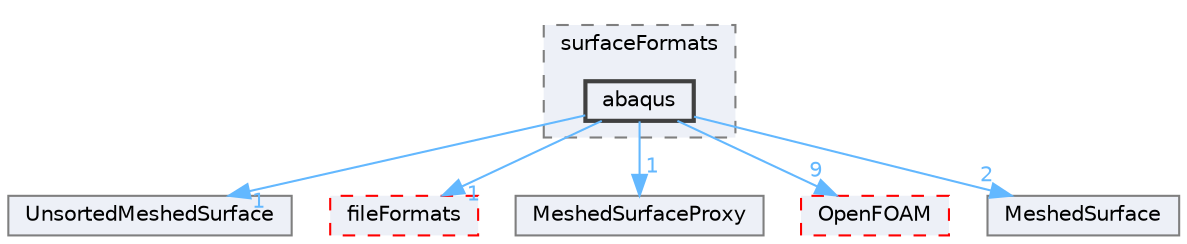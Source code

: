 digraph "src/surfMesh/surfaceFormats/abaqus"
{
 // LATEX_PDF_SIZE
  bgcolor="transparent";
  edge [fontname=Helvetica,fontsize=10,labelfontname=Helvetica,labelfontsize=10];
  node [fontname=Helvetica,fontsize=10,shape=box,height=0.2,width=0.4];
  compound=true
  subgraph clusterdir_3ad8f5f9808d8196d04eb1769c1a10a8 {
    graph [ bgcolor="#edf0f7", pencolor="grey50", label="surfaceFormats", fontname=Helvetica,fontsize=10 style="filled,dashed", URL="dir_3ad8f5f9808d8196d04eb1769c1a10a8.html",tooltip=""]
  dir_417f8902d4e02356fa89c8b58a2ec9a6 [label="abaqus", fillcolor="#edf0f7", color="grey25", style="filled,bold", URL="dir_417f8902d4e02356fa89c8b58a2ec9a6.html",tooltip=""];
  }
  dir_224334990af5761cc26bd2eed4da00bd [label="UnsortedMeshedSurface", fillcolor="#edf0f7", color="grey50", style="filled", URL="dir_224334990af5761cc26bd2eed4da00bd.html",tooltip=""];
  dir_b05602f37bb521a7142c0a3e200b5f35 [label="fileFormats", fillcolor="#edf0f7", color="red", style="filled,dashed", URL="dir_b05602f37bb521a7142c0a3e200b5f35.html",tooltip=""];
  dir_b2d126e3ab79c2145c7a44de22e5f675 [label="MeshedSurfaceProxy", fillcolor="#edf0f7", color="grey50", style="filled", URL="dir_b2d126e3ab79c2145c7a44de22e5f675.html",tooltip=""];
  dir_c5473ff19b20e6ec4dfe5c310b3778a8 [label="OpenFOAM", fillcolor="#edf0f7", color="red", style="filled,dashed", URL="dir_c5473ff19b20e6ec4dfe5c310b3778a8.html",tooltip=""];
  dir_c7b425ce1feba157c3a628060f167f64 [label="MeshedSurface", fillcolor="#edf0f7", color="grey50", style="filled", URL="dir_c7b425ce1feba157c3a628060f167f64.html",tooltip=""];
  dir_417f8902d4e02356fa89c8b58a2ec9a6->dir_224334990af5761cc26bd2eed4da00bd [headlabel="1", labeldistance=1.5 headhref="dir_000002_004229.html" href="dir_000002_004229.html" color="steelblue1" fontcolor="steelblue1"];
  dir_417f8902d4e02356fa89c8b58a2ec9a6->dir_b05602f37bb521a7142c0a3e200b5f35 [headlabel="1", labeldistance=1.5 headhref="dir_000002_001353.html" href="dir_000002_001353.html" color="steelblue1" fontcolor="steelblue1"];
  dir_417f8902d4e02356fa89c8b58a2ec9a6->dir_b2d126e3ab79c2145c7a44de22e5f675 [headlabel="1", labeldistance=1.5 headhref="dir_000002_002367.html" href="dir_000002_002367.html" color="steelblue1" fontcolor="steelblue1"];
  dir_417f8902d4e02356fa89c8b58a2ec9a6->dir_c5473ff19b20e6ec4dfe5c310b3778a8 [headlabel="9", labeldistance=1.5 headhref="dir_000002_002695.html" href="dir_000002_002695.html" color="steelblue1" fontcolor="steelblue1"];
  dir_417f8902d4e02356fa89c8b58a2ec9a6->dir_c7b425ce1feba157c3a628060f167f64 [headlabel="2", labeldistance=1.5 headhref="dir_000002_002365.html" href="dir_000002_002365.html" color="steelblue1" fontcolor="steelblue1"];
}
